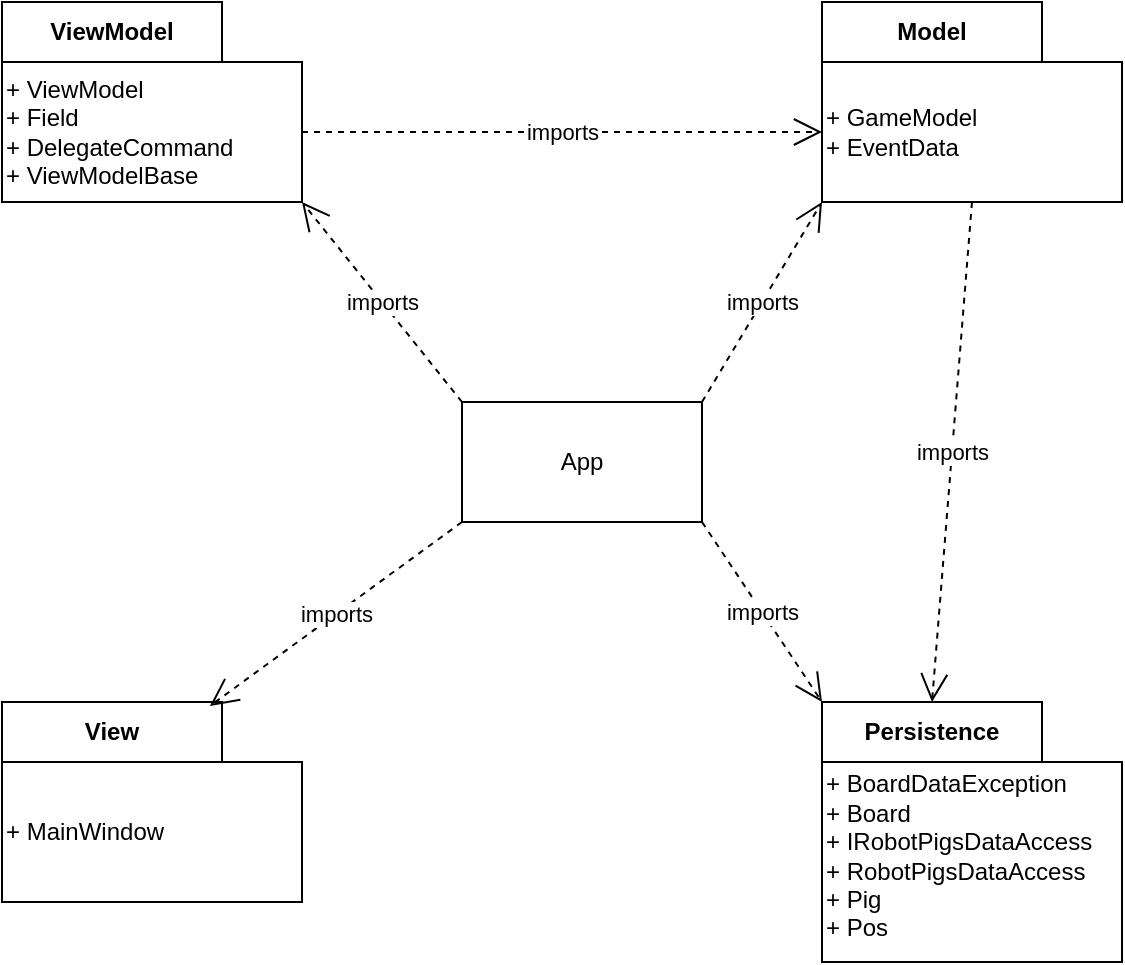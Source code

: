 <mxfile version="22.1.3" type="device">
  <diagram id="C5RBs43oDa-KdzZeNtuy" name="Page-1">
    <mxGraphModel dx="607" dy="423" grid="1" gridSize="10" guides="1" tooltips="1" connect="1" arrows="1" fold="1" page="1" pageScale="1" pageWidth="827" pageHeight="1169" math="0" shadow="0">
      <root>
        <mxCell id="WIyWlLk6GJQsqaUBKTNV-0" />
        <mxCell id="WIyWlLk6GJQsqaUBKTNV-1" parent="WIyWlLk6GJQsqaUBKTNV-0" />
        <mxCell id="1Ao1S5c9GzcIyneHMMPC-3" value="ViewModel" style="shape=folder;fontStyle=1;tabWidth=110;tabHeight=30;tabPosition=left;html=1;boundedLbl=1;labelInHeader=1;container=1;collapsible=0;whiteSpace=wrap;" parent="WIyWlLk6GJQsqaUBKTNV-1" vertex="1">
          <mxGeometry x="110" y="60" width="150" height="100" as="geometry" />
        </mxCell>
        <mxCell id="1Ao1S5c9GzcIyneHMMPC-4" value="&lt;p style=&quot;line-height: 80%;&quot;&gt;&lt;/p&gt;&lt;div align=&quot;left&quot;&gt;+ ViewModel&lt;/div&gt;&lt;div align=&quot;left&quot;&gt;+ Field&lt;/div&gt;&lt;div align=&quot;left&quot;&gt;+ DelegateCommand&lt;/div&gt;&lt;div align=&quot;left&quot;&gt;+ ViewModelBase&lt;br&gt;&lt;/div&gt;&lt;p&gt;&lt;/p&gt;" style="html=1;strokeColor=none;resizeWidth=1;resizeHeight=1;fillColor=none;part=1;connectable=0;allowArrows=0;deletable=0;whiteSpace=wrap;align=left;" parent="1Ao1S5c9GzcIyneHMMPC-3" vertex="1">
          <mxGeometry width="150" height="70" relative="1" as="geometry">
            <mxPoint y="30" as="offset" />
          </mxGeometry>
        </mxCell>
        <mxCell id="1Ao1S5c9GzcIyneHMMPC-5" value="Model" style="shape=folder;fontStyle=1;tabWidth=110;tabHeight=30;tabPosition=left;html=1;boundedLbl=1;labelInHeader=1;container=1;collapsible=0;whiteSpace=wrap;" parent="WIyWlLk6GJQsqaUBKTNV-1" vertex="1">
          <mxGeometry x="520" y="60" width="150" height="100" as="geometry" />
        </mxCell>
        <mxCell id="1Ao1S5c9GzcIyneHMMPC-6" value="&lt;div&gt;+ GameModel&lt;/div&gt;&lt;div&gt;+ EventData&lt;br&gt;&lt;/div&gt;" style="html=1;strokeColor=none;resizeWidth=1;resizeHeight=1;fillColor=none;part=1;connectable=0;allowArrows=0;deletable=0;whiteSpace=wrap;align=left;" parent="1Ao1S5c9GzcIyneHMMPC-5" vertex="1">
          <mxGeometry width="150" height="70" relative="1" as="geometry">
            <mxPoint y="30" as="offset" />
          </mxGeometry>
        </mxCell>
        <mxCell id="1Ao1S5c9GzcIyneHMMPC-7" value="View" style="shape=folder;fontStyle=1;tabWidth=110;tabHeight=30;tabPosition=left;html=1;boundedLbl=1;labelInHeader=1;container=1;collapsible=0;whiteSpace=wrap;" parent="WIyWlLk6GJQsqaUBKTNV-1" vertex="1">
          <mxGeometry x="110" y="410" width="150" height="100" as="geometry" />
        </mxCell>
        <mxCell id="1Ao1S5c9GzcIyneHMMPC-8" value="&lt;div&gt;+ MainWindow&lt;/div&gt;" style="html=1;strokeColor=none;resizeWidth=1;resizeHeight=1;fillColor=none;part=1;connectable=0;allowArrows=0;deletable=0;whiteSpace=wrap;align=left;" parent="1Ao1S5c9GzcIyneHMMPC-7" vertex="1">
          <mxGeometry width="150" height="70" relative="1" as="geometry">
            <mxPoint y="30" as="offset" />
          </mxGeometry>
        </mxCell>
        <mxCell id="1Ao1S5c9GzcIyneHMMPC-9" value="Persistence" style="shape=folder;fontStyle=1;tabWidth=110;tabHeight=30;tabPosition=left;html=1;boundedLbl=1;labelInHeader=1;container=1;collapsible=0;whiteSpace=wrap;" parent="WIyWlLk6GJQsqaUBKTNV-1" vertex="1">
          <mxGeometry x="520" y="410" width="150" height="130" as="geometry" />
        </mxCell>
        <mxCell id="1Ao1S5c9GzcIyneHMMPC-10" value="&lt;div&gt;+ BoardDataException&lt;/div&gt;&lt;div&gt;+ Board&lt;/div&gt;&lt;div&gt;+ IRobotPigsDataAccess&lt;br&gt;&lt;/div&gt;&lt;div&gt;+ RobotPigsDataAccess&lt;/div&gt;&lt;div&gt;+ Pig&lt;/div&gt;&lt;div&gt;+ Pos&lt;br&gt;&lt;/div&gt;" style="html=1;strokeColor=none;resizeWidth=1;resizeHeight=1;fillColor=none;part=1;connectable=0;allowArrows=0;deletable=0;whiteSpace=wrap;align=left;" parent="1Ao1S5c9GzcIyneHMMPC-9" vertex="1">
          <mxGeometry width="150" height="94.545" relative="1" as="geometry">
            <mxPoint y="30" as="offset" />
          </mxGeometry>
        </mxCell>
        <mxCell id="1Ao1S5c9GzcIyneHMMPC-11" value="App" style="rounded=0;whiteSpace=wrap;html=1;" parent="WIyWlLk6GJQsqaUBKTNV-1" vertex="1">
          <mxGeometry x="340" y="260" width="120" height="60" as="geometry" />
        </mxCell>
        <mxCell id="1Ao1S5c9GzcIyneHMMPC-13" value="&lt;div&gt;imports&lt;/div&gt;" style="endArrow=open;endSize=12;dashed=1;html=1;rounded=0;exitX=0;exitY=1;exitDx=0;exitDy=0;entryX=0.693;entryY=0.02;entryDx=0;entryDy=0;entryPerimeter=0;" parent="WIyWlLk6GJQsqaUBKTNV-1" source="1Ao1S5c9GzcIyneHMMPC-11" target="1Ao1S5c9GzcIyneHMMPC-7" edge="1">
          <mxGeometry width="160" relative="1" as="geometry">
            <mxPoint x="315" y="350" as="sourcePoint" />
            <mxPoint x="445" y="340" as="targetPoint" />
          </mxGeometry>
        </mxCell>
        <mxCell id="1Ao1S5c9GzcIyneHMMPC-14" value="&lt;div&gt;imports&lt;/div&gt;" style="endArrow=open;endSize=12;dashed=1;html=1;rounded=0;exitX=1;exitY=1;exitDx=0;exitDy=0;entryX=0;entryY=0;entryDx=0;entryDy=0;entryPerimeter=0;" parent="WIyWlLk6GJQsqaUBKTNV-1" source="1Ao1S5c9GzcIyneHMMPC-11" target="1Ao1S5c9GzcIyneHMMPC-9" edge="1">
          <mxGeometry width="160" relative="1" as="geometry">
            <mxPoint x="330" y="320" as="sourcePoint" />
            <mxPoint x="264" y="362" as="targetPoint" />
          </mxGeometry>
        </mxCell>
        <mxCell id="1Ao1S5c9GzcIyneHMMPC-15" value="&lt;div&gt;imports&lt;/div&gt;" style="endArrow=open;endSize=12;dashed=1;html=1;rounded=0;exitX=1;exitY=0;exitDx=0;exitDy=0;entryX=0;entryY=0;entryDx=0;entryDy=100;entryPerimeter=0;" parent="WIyWlLk6GJQsqaUBKTNV-1" source="1Ao1S5c9GzcIyneHMMPC-11" target="1Ao1S5c9GzcIyneHMMPC-5" edge="1">
          <mxGeometry width="160" relative="1" as="geometry">
            <mxPoint x="340" y="330" as="sourcePoint" />
            <mxPoint x="274" y="372" as="targetPoint" />
          </mxGeometry>
        </mxCell>
        <mxCell id="1Ao1S5c9GzcIyneHMMPC-16" value="&lt;div&gt;imports&lt;/div&gt;" style="endArrow=open;endSize=12;dashed=1;html=1;rounded=0;exitX=0;exitY=0;exitDx=0;exitDy=0;entryX=0;entryY=0;entryDx=150;entryDy=100;entryPerimeter=0;" parent="WIyWlLk6GJQsqaUBKTNV-1" source="1Ao1S5c9GzcIyneHMMPC-11" target="1Ao1S5c9GzcIyneHMMPC-3" edge="1">
          <mxGeometry width="160" relative="1" as="geometry">
            <mxPoint x="350" y="340" as="sourcePoint" />
            <mxPoint x="284" y="382" as="targetPoint" />
          </mxGeometry>
        </mxCell>
        <mxCell id="1Ao1S5c9GzcIyneHMMPC-17" value="&lt;div&gt;imports&lt;/div&gt;" style="endArrow=open;endSize=12;dashed=1;html=1;rounded=0;exitX=0;exitY=0;exitDx=150;exitDy=65;exitPerimeter=0;entryX=0;entryY=0;entryDx=0;entryDy=65;entryPerimeter=0;" parent="WIyWlLk6GJQsqaUBKTNV-1" source="1Ao1S5c9GzcIyneHMMPC-3" target="1Ao1S5c9GzcIyneHMMPC-5" edge="1">
          <mxGeometry width="160" relative="1" as="geometry">
            <mxPoint x="325" y="500" as="sourcePoint" />
            <mxPoint x="455" y="490" as="targetPoint" />
          </mxGeometry>
        </mxCell>
        <mxCell id="1Ao1S5c9GzcIyneHMMPC-18" value="&lt;div&gt;imports&lt;/div&gt;" style="endArrow=open;endSize=12;dashed=1;html=1;rounded=0;exitX=0.5;exitY=1;exitDx=0;exitDy=0;exitPerimeter=0;entryX=0;entryY=0;entryDx=55;entryDy=0;entryPerimeter=0;" parent="WIyWlLk6GJQsqaUBKTNV-1" source="1Ao1S5c9GzcIyneHMMPC-5" target="1Ao1S5c9GzcIyneHMMPC-9" edge="1">
          <mxGeometry width="160" relative="1" as="geometry">
            <mxPoint x="325" y="500" as="sourcePoint" />
            <mxPoint x="455" y="490" as="targetPoint" />
          </mxGeometry>
        </mxCell>
      </root>
    </mxGraphModel>
  </diagram>
</mxfile>
